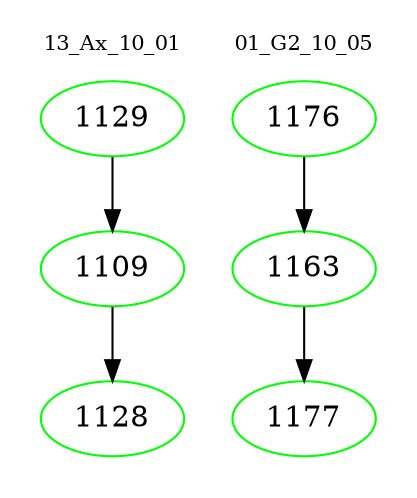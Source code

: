 digraph{
subgraph cluster_0 {
color = white
label = "13_Ax_10_01";
fontsize=10;
T0_1129 [label="1129", color="green"]
T0_1129 -> T0_1109 [color="black"]
T0_1109 [label="1109", color="green"]
T0_1109 -> T0_1128 [color="black"]
T0_1128 [label="1128", color="green"]
}
subgraph cluster_1 {
color = white
label = "01_G2_10_05";
fontsize=10;
T1_1176 [label="1176", color="green"]
T1_1176 -> T1_1163 [color="black"]
T1_1163 [label="1163", color="green"]
T1_1163 -> T1_1177 [color="black"]
T1_1177 [label="1177", color="green"]
}
}
